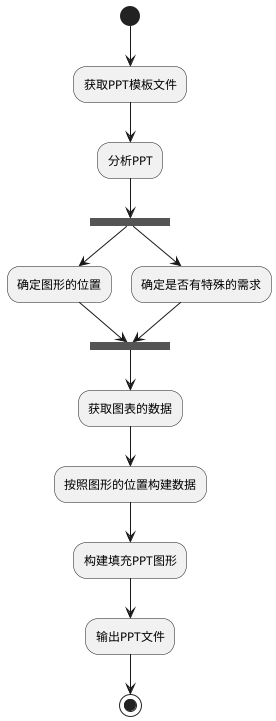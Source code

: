 @startuml
(*) --> "获取PPT模板文件"
--> "分析PPT"
--> ===B1===
--> "确定图形的位置"
--> ===B2===

===B1=== --> "确定是否有特殊的需求"
--> ===B2===
--> "获取图表的数据"
--> "按照图形的位置构建数据"
--> "构建填充PPT图形"
--> "输出PPT文件"
--> (*)

@enduml